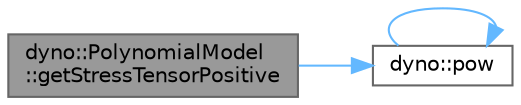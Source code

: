 digraph "dyno::PolynomialModel::getStressTensorPositive"
{
 // LATEX_PDF_SIZE
  bgcolor="transparent";
  edge [fontname=Helvetica,fontsize=10,labelfontname=Helvetica,labelfontsize=10];
  node [fontname=Helvetica,fontsize=10,shape=box,height=0.2,width=0.4];
  rankdir="LR";
  Node1 [id="Node000001",label="dyno::PolynomialModel\l::getStressTensorPositive",height=0.2,width=0.4,color="gray40", fillcolor="grey60", style="filled", fontcolor="black",tooltip=" "];
  Node1 -> Node2 [id="edge1_Node000001_Node000002",color="steelblue1",style="solid",tooltip=" "];
  Node2 [id="Node000002",label="dyno::pow",height=0.2,width=0.4,color="grey40", fillcolor="white", style="filled",URL="$namespacedyno.html#a5bdd7542c587886740e9159c9f8aad1b",tooltip=" "];
  Node2 -> Node2 [id="edge2_Node000002_Node000002",color="steelblue1",style="solid",tooltip=" "];
}
